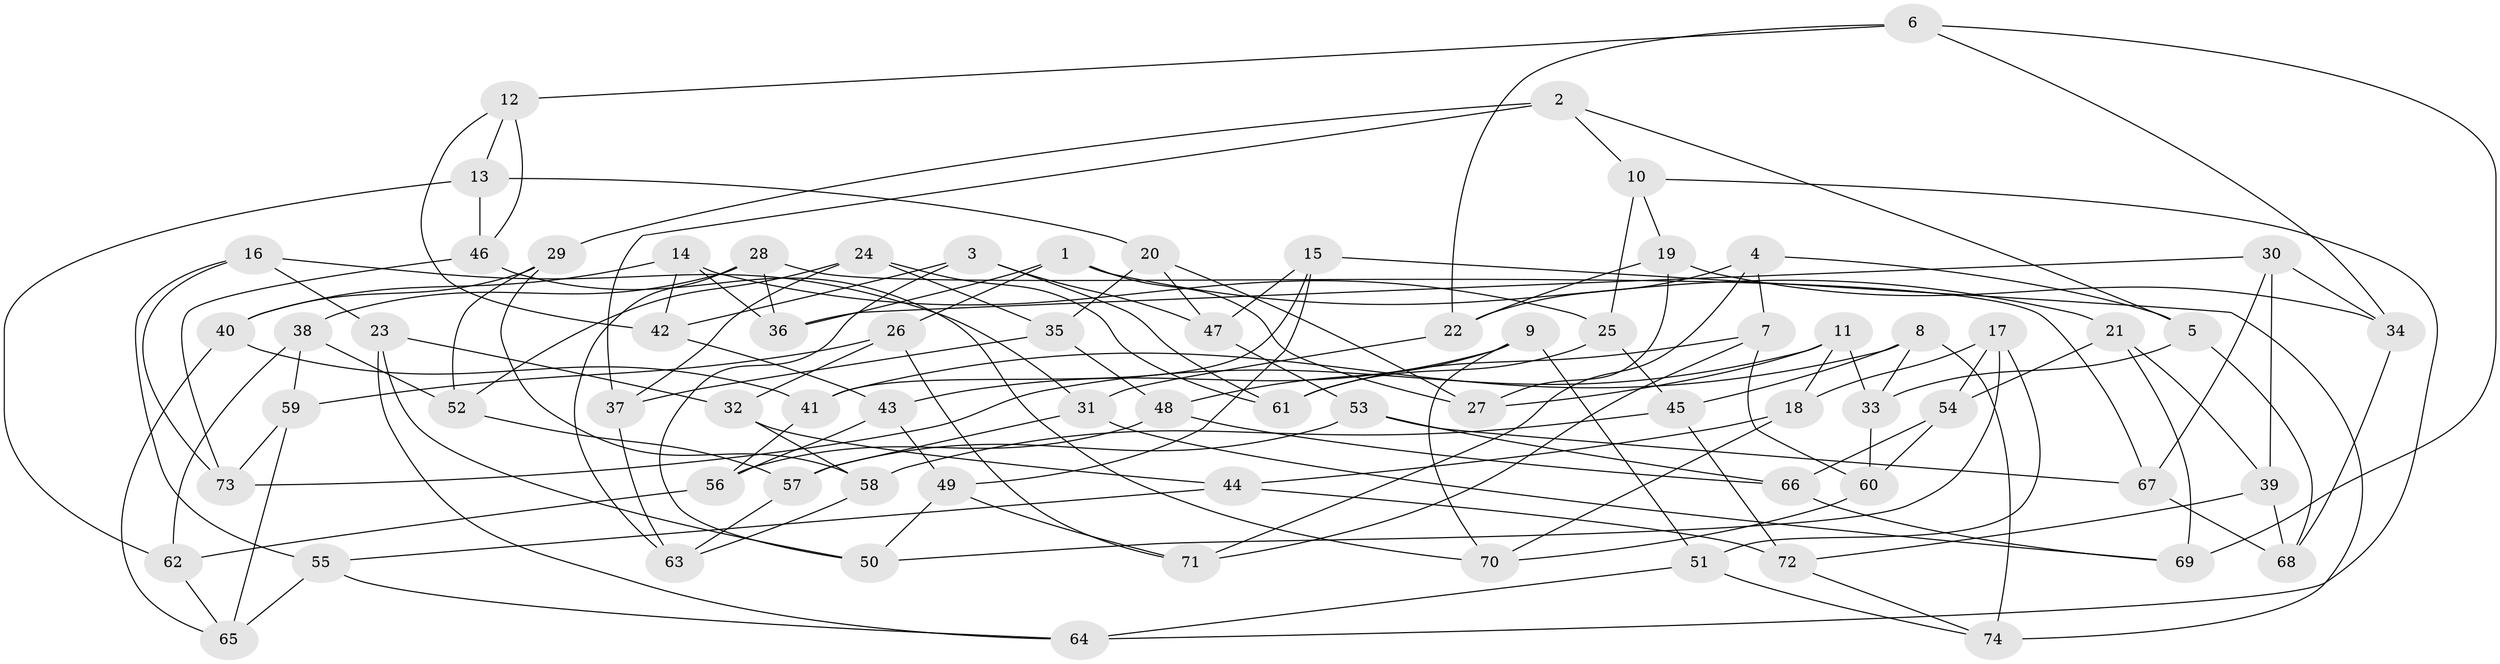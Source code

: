 // coarse degree distribution, {6: 0.65, 5: 0.2, 4: 0.15}
// Generated by graph-tools (version 1.1) at 2025/42/03/06/25 10:42:18]
// undirected, 74 vertices, 148 edges
graph export_dot {
graph [start="1"]
  node [color=gray90,style=filled];
  1;
  2;
  3;
  4;
  5;
  6;
  7;
  8;
  9;
  10;
  11;
  12;
  13;
  14;
  15;
  16;
  17;
  18;
  19;
  20;
  21;
  22;
  23;
  24;
  25;
  26;
  27;
  28;
  29;
  30;
  31;
  32;
  33;
  34;
  35;
  36;
  37;
  38;
  39;
  40;
  41;
  42;
  43;
  44;
  45;
  46;
  47;
  48;
  49;
  50;
  51;
  52;
  53;
  54;
  55;
  56;
  57;
  58;
  59;
  60;
  61;
  62;
  63;
  64;
  65;
  66;
  67;
  68;
  69;
  70;
  71;
  72;
  73;
  74;
  1 -- 21;
  1 -- 36;
  1 -- 27;
  1 -- 26;
  2 -- 37;
  2 -- 10;
  2 -- 5;
  2 -- 29;
  3 -- 61;
  3 -- 50;
  3 -- 47;
  3 -- 42;
  4 -- 71;
  4 -- 5;
  4 -- 7;
  4 -- 22;
  5 -- 68;
  5 -- 33;
  6 -- 22;
  6 -- 12;
  6 -- 34;
  6 -- 69;
  7 -- 60;
  7 -- 61;
  7 -- 71;
  8 -- 74;
  8 -- 41;
  8 -- 45;
  8 -- 33;
  9 -- 43;
  9 -- 51;
  9 -- 48;
  9 -- 70;
  10 -- 64;
  10 -- 25;
  10 -- 19;
  11 -- 73;
  11 -- 27;
  11 -- 33;
  11 -- 18;
  12 -- 13;
  12 -- 46;
  12 -- 42;
  13 -- 46;
  13 -- 20;
  13 -- 62;
  14 -- 42;
  14 -- 40;
  14 -- 36;
  14 -- 25;
  15 -- 74;
  15 -- 47;
  15 -- 41;
  15 -- 49;
  16 -- 73;
  16 -- 55;
  16 -- 23;
  16 -- 31;
  17 -- 54;
  17 -- 50;
  17 -- 18;
  17 -- 51;
  18 -- 70;
  18 -- 44;
  19 -- 34;
  19 -- 27;
  19 -- 22;
  20 -- 27;
  20 -- 35;
  20 -- 47;
  21 -- 69;
  21 -- 54;
  21 -- 39;
  22 -- 31;
  23 -- 64;
  23 -- 50;
  23 -- 32;
  24 -- 61;
  24 -- 52;
  24 -- 35;
  24 -- 37;
  25 -- 61;
  25 -- 45;
  26 -- 32;
  26 -- 71;
  26 -- 59;
  28 -- 63;
  28 -- 36;
  28 -- 67;
  28 -- 38;
  29 -- 52;
  29 -- 58;
  29 -- 40;
  30 -- 67;
  30 -- 34;
  30 -- 36;
  30 -- 39;
  31 -- 69;
  31 -- 57;
  32 -- 58;
  32 -- 44;
  33 -- 60;
  34 -- 68;
  35 -- 48;
  35 -- 37;
  37 -- 63;
  38 -- 62;
  38 -- 52;
  38 -- 59;
  39 -- 72;
  39 -- 68;
  40 -- 41;
  40 -- 65;
  41 -- 56;
  42 -- 43;
  43 -- 49;
  43 -- 56;
  44 -- 72;
  44 -- 55;
  45 -- 72;
  45 -- 58;
  46 -- 70;
  46 -- 73;
  47 -- 53;
  48 -- 56;
  48 -- 66;
  49 -- 71;
  49 -- 50;
  51 -- 74;
  51 -- 64;
  52 -- 57;
  53 -- 66;
  53 -- 57;
  53 -- 67;
  54 -- 60;
  54 -- 66;
  55 -- 64;
  55 -- 65;
  56 -- 62;
  57 -- 63;
  58 -- 63;
  59 -- 73;
  59 -- 65;
  60 -- 70;
  62 -- 65;
  66 -- 69;
  67 -- 68;
  72 -- 74;
}
